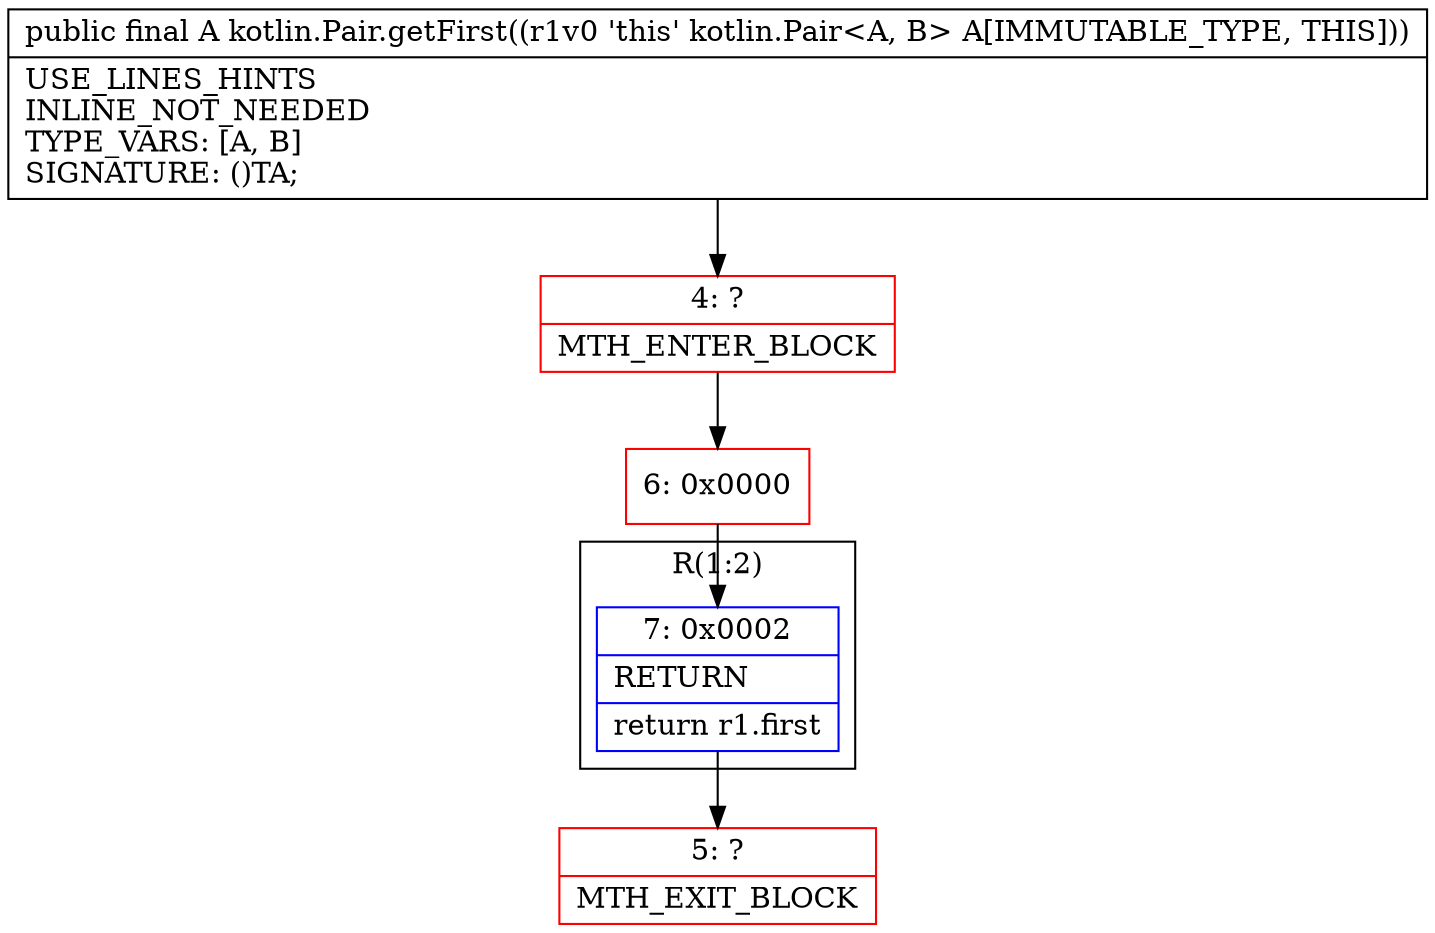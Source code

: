 digraph "CFG forkotlin.Pair.getFirst()Ljava\/lang\/Object;" {
subgraph cluster_Region_510149263 {
label = "R(1:2)";
node [shape=record,color=blue];
Node_7 [shape=record,label="{7\:\ 0x0002|RETURN\l|return r1.first\l}"];
}
Node_4 [shape=record,color=red,label="{4\:\ ?|MTH_ENTER_BLOCK\l}"];
Node_6 [shape=record,color=red,label="{6\:\ 0x0000}"];
Node_5 [shape=record,color=red,label="{5\:\ ?|MTH_EXIT_BLOCK\l}"];
MethodNode[shape=record,label="{public final A kotlin.Pair.getFirst((r1v0 'this' kotlin.Pair\<A, B\> A[IMMUTABLE_TYPE, THIS]))  | USE_LINES_HINTS\lINLINE_NOT_NEEDED\lTYPE_VARS: [A, B]\lSIGNATURE: ()TA;\l}"];
MethodNode -> Node_4;Node_7 -> Node_5;
Node_4 -> Node_6;
Node_6 -> Node_7;
}

